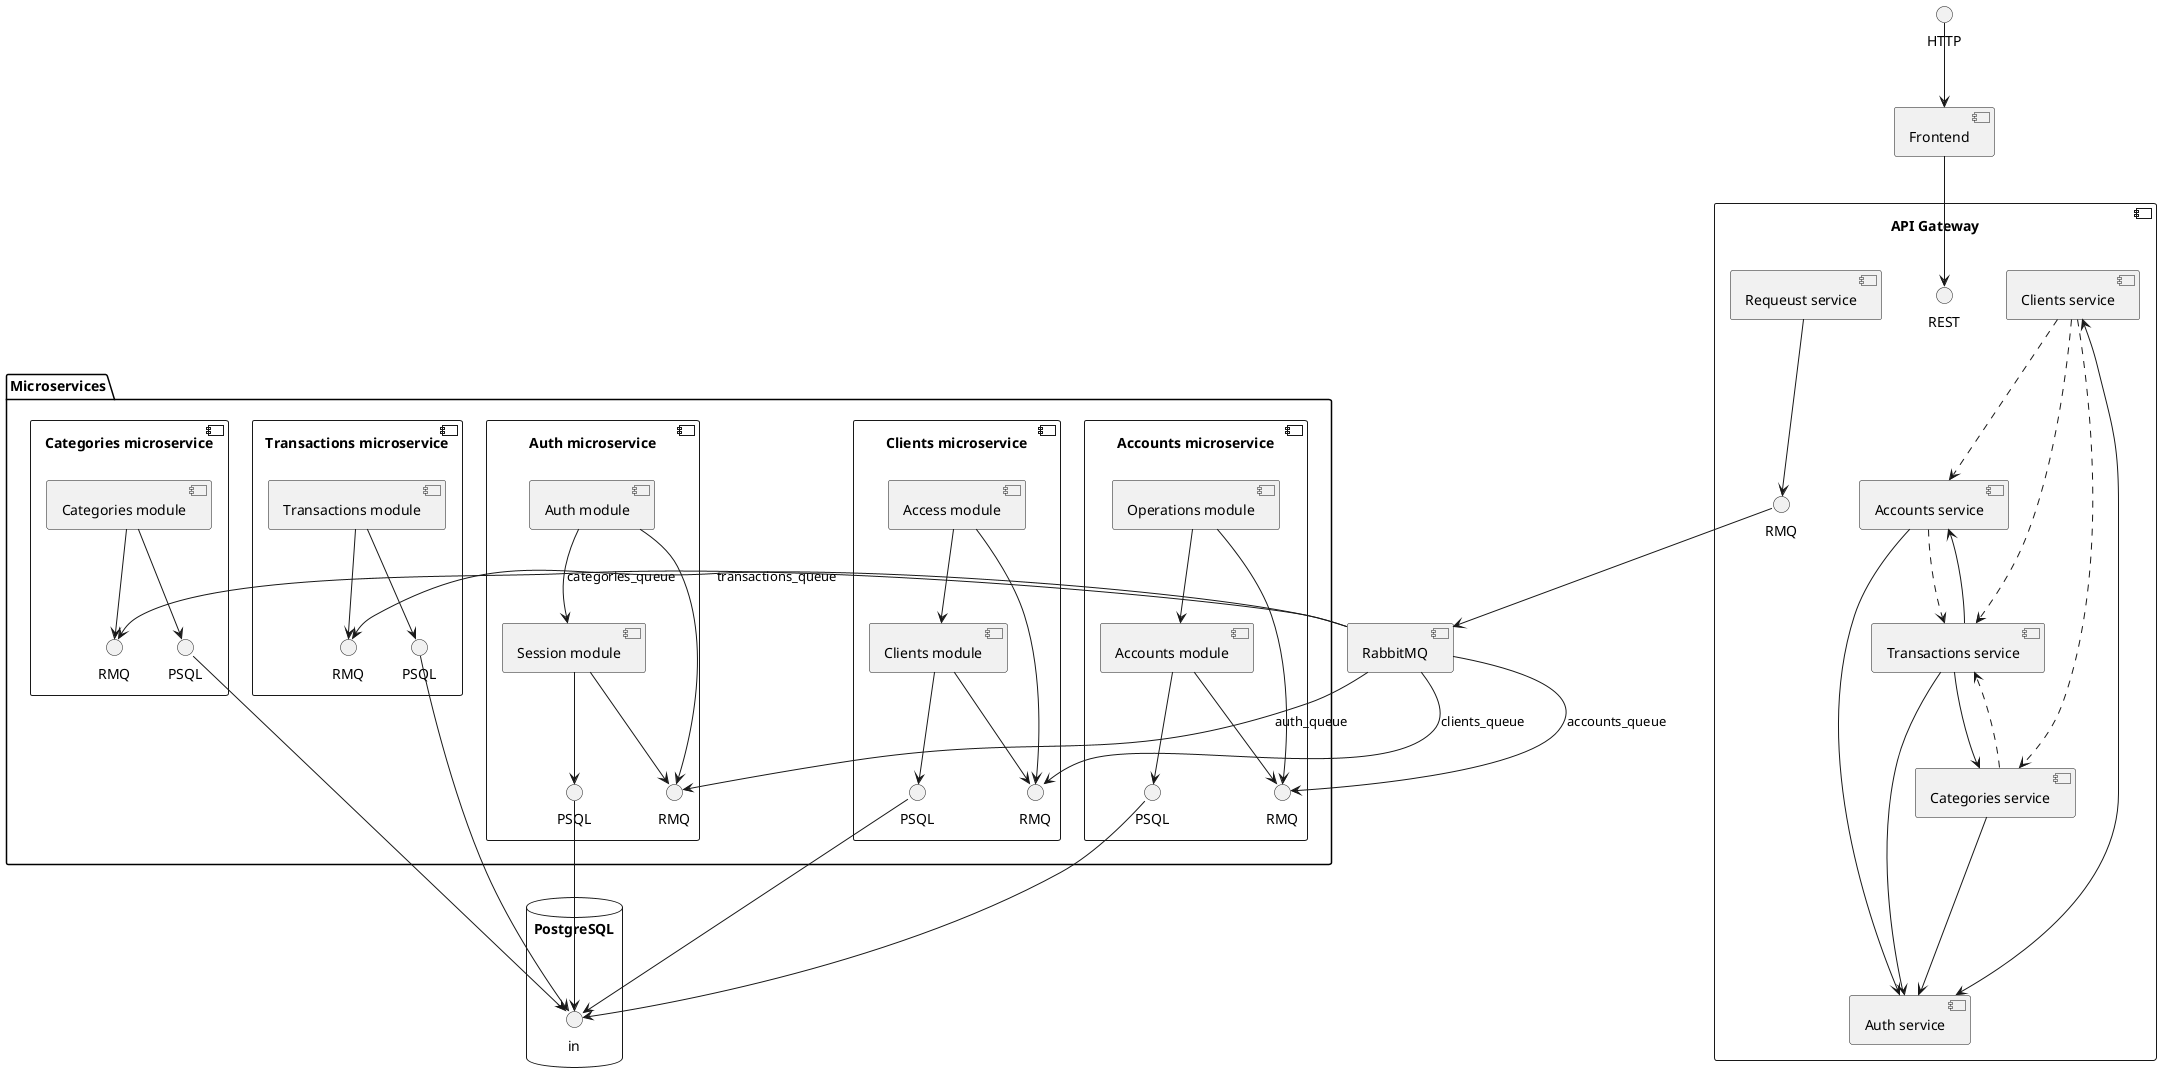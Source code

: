 @startuml architecture

interface HTTP
HTTP --> [Frontend]

component "API Gateway" {
  interface "REST" as rest_gateway
  [Frontend] --> rest_gateway

  [Clients service] <-> [Auth service]
  [Accounts service] --> [Auth service]
  [Categories service] --> [Auth service]
  [Transactions service] --> [Auth service]

  [Clients service] ..> [Accounts service]
  [Clients service] ..> [Categories service]
  [Clients service] ..> [Transactions service]

  [Accounts service] ..> [Transactions service]
  [Transactions service] --> [Accounts service]

  [Categories service] ..> [Transactions service]
  [Transactions service] --> [Categories service]

  interface "RMQ" as rmq_gateway
  [Requeust service] --> rmq_gateway
}

rmq_gateway --> [RabbitMQ]

folder "Microservices" {
  component "Auth microservice" {
    interface RMQ as rmq_auth
    [RabbitMQ] -> rmq_auth : auth_queue

    [Session module] --> rmq_auth
    [Auth module] --> rmq_auth

    [Auth module] --> [Session module]
  
    interface PSQL as psql_auth
    [Session module] --> psql_auth
  }

  component "Clients microservice" {
    interface RMQ as rmq_clients
    [RabbitMQ] -> rmq_clients : clients_queue

    [Clients module] --> rmq_clients
    [Access module] --> rmq_clients

    [Access module] --> [Clients module]
  
    interface PSQL as psql_clients
    [Clients module] --> psql_clients
  }

  component "Accounts microservice" {
    interface RMQ as rmq_accounts
    [RabbitMQ] -> rmq_accounts : accounts_queue

    [Accounts module] --> rmq_accounts
    [Operations module] --> rmq_accounts

    [Operations module] --> [Accounts module]
  
    interface PSQL as psql_accounts
    [Accounts module] --> psql_accounts
  }

  component "Categories microservice" {
    interface RMQ as rmq_categories
    [RabbitMQ] -> rmq_categories : categories_queue

    [Categories module] --> rmq_categories
  
    interface PSQL as psql_categories
    [Categories module] --> psql_categories
  }

  component "Transactions microservice" {
    interface RMQ as rmq_transactions
    [RabbitMQ] -> rmq_transactions : transactions_queue

    [Transactions module] --> rmq_transactions
  
    interface PSQL as psql_transactions
    [Transactions module] --> psql_transactions
  }
}

database "PostgreSQL" {
  interface "in" as in_psql
  psql_auth --> in_psql
  psql_clients --> in_psql
  psql_accounts --> in_psql
  psql_categories --> in_psql
  psql_transactions --> in_psql
}

@enduml